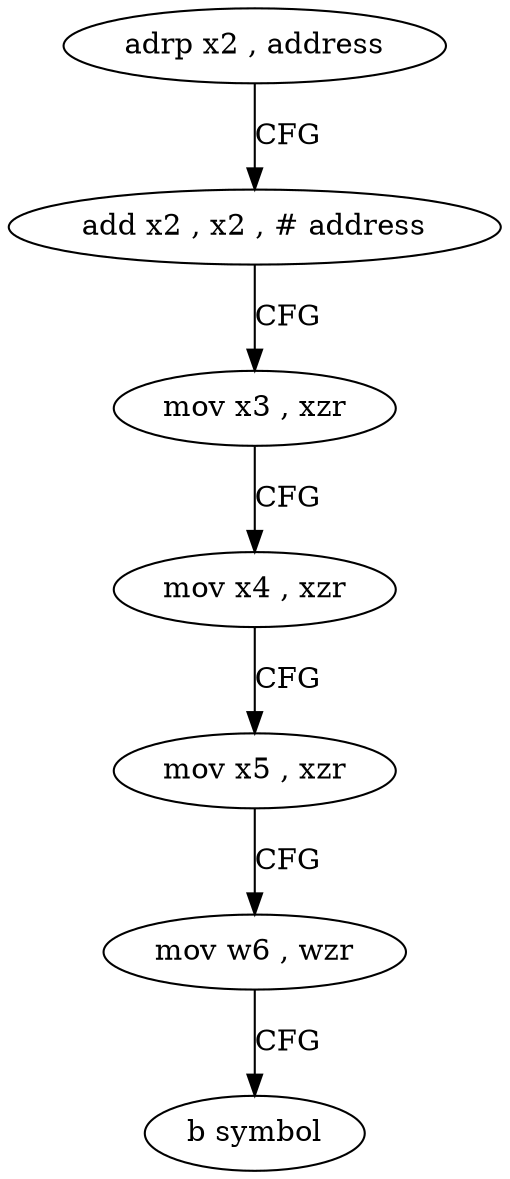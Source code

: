 digraph "func" {
"4257748" [label = "adrp x2 , address" ]
"4257752" [label = "add x2 , x2 , # address" ]
"4257756" [label = "mov x3 , xzr" ]
"4257760" [label = "mov x4 , xzr" ]
"4257764" [label = "mov x5 , xzr" ]
"4257768" [label = "mov w6 , wzr" ]
"4257772" [label = "b symbol" ]
"4257748" -> "4257752" [ label = "CFG" ]
"4257752" -> "4257756" [ label = "CFG" ]
"4257756" -> "4257760" [ label = "CFG" ]
"4257760" -> "4257764" [ label = "CFG" ]
"4257764" -> "4257768" [ label = "CFG" ]
"4257768" -> "4257772" [ label = "CFG" ]
}
